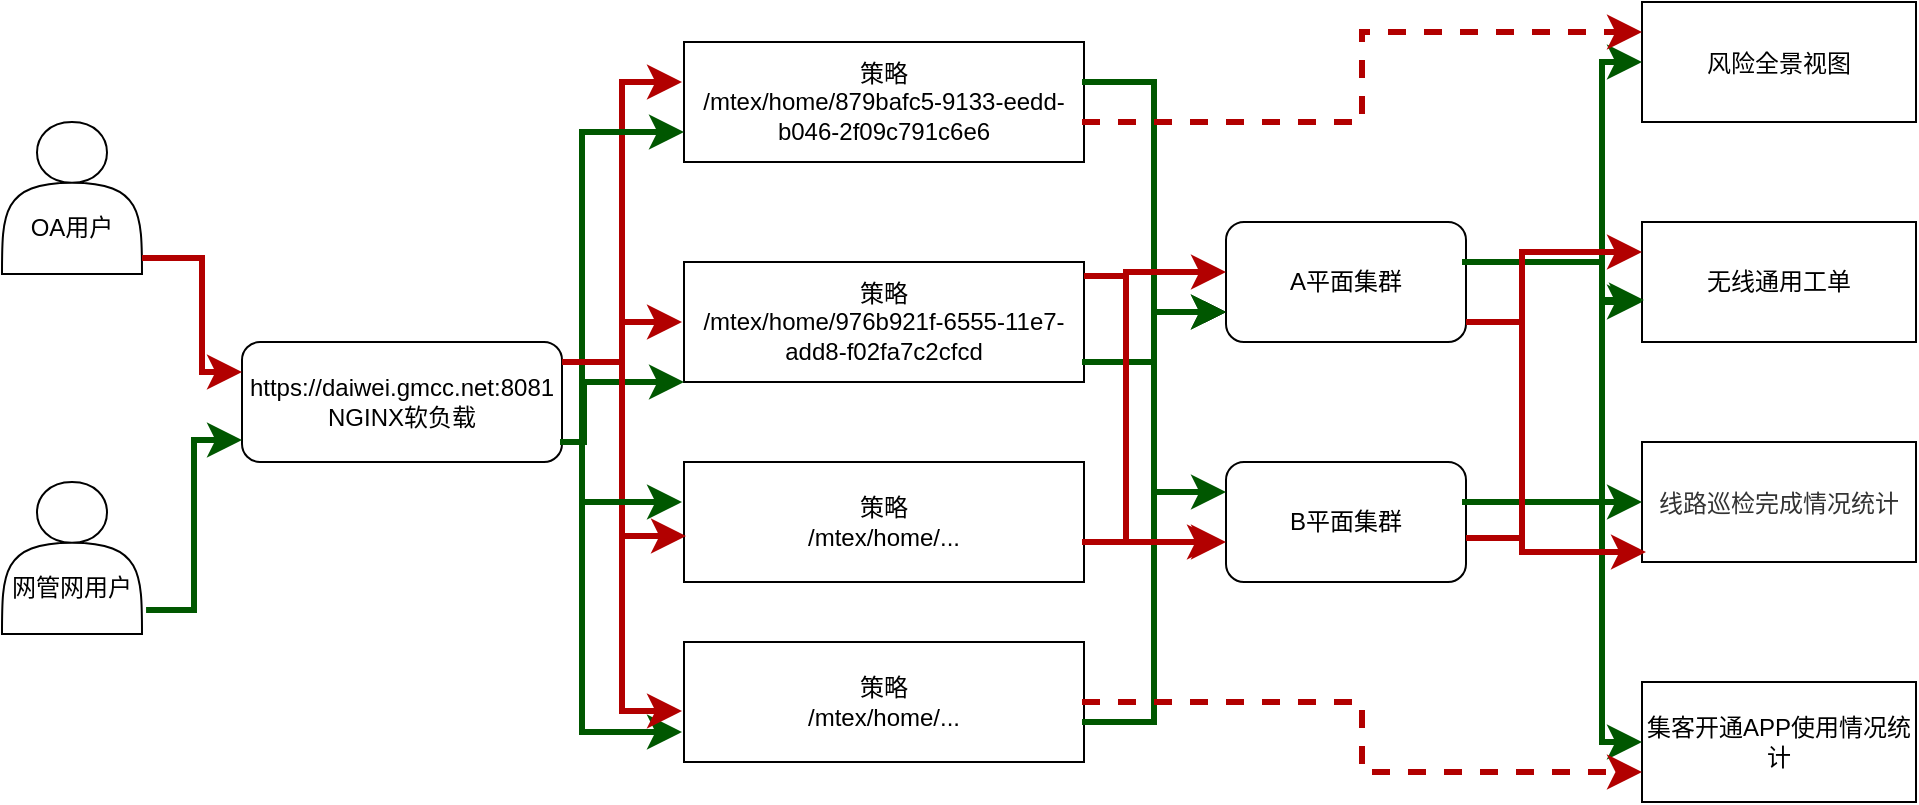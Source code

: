 <mxfile version="24.2.5" type="github">
  <diagram name="Page-1" id="90a13364-a465-7bf4-72fc-28e22215d7a0">
    <mxGraphModel dx="1434" dy="771" grid="1" gridSize="10" guides="1" tooltips="1" connect="1" arrows="1" fold="1" page="1" pageScale="1.5" pageWidth="1169" pageHeight="826" background="none" math="0" shadow="0">
      <root>
        <mxCell id="0" style=";html=1;" />
        <mxCell id="1" style=";html=1;" parent="0" />
        <mxCell id="PmSagH819ou6p5QeZkUR-2" value="&lt;div&gt;&lt;br&gt;&lt;/div&gt;&lt;div&gt;&lt;br&gt;&lt;/div&gt;&lt;div&gt;网管网用户&lt;/div&gt;" style="shape=actor;whiteSpace=wrap;html=1;" vertex="1" parent="1">
          <mxGeometry x="120" y="660" width="70" height="76" as="geometry" />
        </mxCell>
        <mxCell id="PmSagH819ou6p5QeZkUR-3" value="&lt;div&gt;&lt;br&gt;&lt;/div&gt;&lt;div&gt;&lt;br&gt;&lt;/div&gt;&lt;div&gt;OA用户&lt;/div&gt;" style="shape=actor;whiteSpace=wrap;html=1;" vertex="1" parent="1">
          <mxGeometry x="120" y="480" width="70" height="76" as="geometry" />
        </mxCell>
        <mxCell id="PmSagH819ou6p5QeZkUR-5" value="https://daiwei.gmcc.net:8081&lt;div&gt;NGINX软负载&lt;/div&gt;" style="rounded=1;whiteSpace=wrap;html=1;" vertex="1" parent="1">
          <mxGeometry x="240" y="590" width="160" height="60" as="geometry" />
        </mxCell>
        <mxCell id="PmSagH819ou6p5QeZkUR-6" value="策略&lt;div&gt;/mtex/home/879bafc5-9133-eedd-b046-2f09c791c6e6&lt;br&gt;&lt;/div&gt;" style="rounded=0;whiteSpace=wrap;html=1;" vertex="1" parent="1">
          <mxGeometry x="461" y="440" width="200" height="60" as="geometry" />
        </mxCell>
        <mxCell id="PmSagH819ou6p5QeZkUR-10" value="策略&lt;div&gt;/mtex/home/976b921f-6555-11e7-add8-f02fa7c2cfcd&lt;/div&gt;" style="rounded=0;whiteSpace=wrap;html=1;" vertex="1" parent="1">
          <mxGeometry x="461" y="550" width="200" height="60" as="geometry" />
        </mxCell>
        <mxCell id="PmSagH819ou6p5QeZkUR-11" value="策略&lt;div&gt;/mtex/home/...&lt;/div&gt;" style="rounded=0;whiteSpace=wrap;html=1;" vertex="1" parent="1">
          <mxGeometry x="461" y="650" width="200" height="60" as="geometry" />
        </mxCell>
        <mxCell id="PmSagH819ou6p5QeZkUR-12" value="策略&lt;div&gt;/mtex/home/...&lt;/div&gt;" style="rounded=0;whiteSpace=wrap;html=1;" vertex="1" parent="1">
          <mxGeometry x="461" y="740" width="200" height="60" as="geometry" />
        </mxCell>
        <mxCell id="PmSagH819ou6p5QeZkUR-13" value="A平面集群" style="rounded=1;whiteSpace=wrap;html=1;" vertex="1" parent="1">
          <mxGeometry x="732" y="530" width="120" height="60" as="geometry" />
        </mxCell>
        <mxCell id="PmSagH819ou6p5QeZkUR-14" value="B平面集群" style="rounded=1;whiteSpace=wrap;html=1;" vertex="1" parent="1">
          <mxGeometry x="732" y="650" width="120" height="60" as="geometry" />
        </mxCell>
        <mxCell id="PmSagH819ou6p5QeZkUR-17" value="&lt;span style=&quot;font-family: &amp;quot;Microsoft YaHei&amp;quot;, &amp;quot;Helvetica Neue&amp;quot;, Helvetica, Arial, sans-serif; text-align: start; background-color: rgb(255, 255, 255);&quot;&gt;风险全景视图&lt;/span&gt;" style="rounded=0;whiteSpace=wrap;html=1;" vertex="1" parent="1">
          <mxGeometry x="940" y="420" width="137" height="60" as="geometry" />
        </mxCell>
        <mxCell id="PmSagH819ou6p5QeZkUR-18" value="无线通用工单" style="rounded=0;whiteSpace=wrap;html=1;labelBackgroundColor=default;fontColor=default;" vertex="1" parent="1">
          <mxGeometry x="940" y="530" width="137" height="60" as="geometry" />
        </mxCell>
        <mxCell id="PmSagH819ou6p5QeZkUR-19" value="&lt;span style=&quot;color: rgb(51, 51, 51); font-family: &amp;quot;Microsoft YaHei&amp;quot;, &amp;quot;Helvetica Neue&amp;quot;, Helvetica, Arial, sans-serif; text-align: start; background-color: rgb(255, 255, 255);&quot;&gt;线路巡检完成情况统计&lt;/span&gt;" style="rounded=0;whiteSpace=wrap;html=1;" vertex="1" parent="1">
          <mxGeometry x="940" y="640" width="137" height="60" as="geometry" />
        </mxCell>
        <mxCell id="PmSagH819ou6p5QeZkUR-20" value="集客开通APP使用情况统计" style="rounded=0;whiteSpace=wrap;html=1;" vertex="1" parent="1">
          <mxGeometry x="940" y="760" width="137" height="60" as="geometry" />
        </mxCell>
        <mxCell id="PmSagH819ou6p5QeZkUR-28" value="" style="edgeStyle=elbowEdgeStyle;elbow=horizontal;endArrow=classic;html=1;curved=0;rounded=0;endSize=8;startSize=8;entryX=0;entryY=0.25;entryDx=0;entryDy=0;fillColor=#e51400;strokeColor=#B20000;strokeWidth=3;" edge="1" parent="1" target="PmSagH819ou6p5QeZkUR-5">
          <mxGeometry width="50" height="50" relative="1" as="geometry">
            <mxPoint x="190" y="548" as="sourcePoint" />
            <mxPoint x="230" y="620" as="targetPoint" />
            <Array as="points">
              <mxPoint x="220" y="590" />
            </Array>
          </mxGeometry>
        </mxCell>
        <mxCell id="PmSagH819ou6p5QeZkUR-29" value="" style="edgeStyle=elbowEdgeStyle;elbow=horizontal;endArrow=classic;html=1;curved=0;rounded=0;endSize=8;startSize=8;entryX=0;entryY=0.75;entryDx=0;entryDy=0;exitX=1.029;exitY=0.842;exitDx=0;exitDy=0;exitPerimeter=0;fillColor=#008a00;strokeColor=#005700;strokeWidth=3;" edge="1" parent="1" source="PmSagH819ou6p5QeZkUR-2">
          <mxGeometry width="50" height="50" relative="1" as="geometry">
            <mxPoint x="190" y="740" as="sourcePoint" />
            <mxPoint x="240" y="639" as="targetPoint" />
          </mxGeometry>
        </mxCell>
        <mxCell id="PmSagH819ou6p5QeZkUR-30" value="" style="edgeStyle=elbowEdgeStyle;elbow=horizontal;endArrow=classic;html=1;curved=0;rounded=0;endSize=8;startSize=8;fillColor=#e51400;strokeColor=#B20000;strokeWidth=3;" edge="1" parent="1">
          <mxGeometry width="50" height="50" relative="1" as="geometry">
            <mxPoint x="400" y="600" as="sourcePoint" />
            <mxPoint x="460" y="460" as="targetPoint" />
          </mxGeometry>
        </mxCell>
        <mxCell id="PmSagH819ou6p5QeZkUR-31" value="" style="edgeStyle=elbowEdgeStyle;elbow=horizontal;endArrow=classic;html=1;curved=0;rounded=0;endSize=8;startSize=8;fillColor=#e51400;strokeColor=#B20000;strokeWidth=3;" edge="1" parent="1">
          <mxGeometry width="50" height="50" relative="1" as="geometry">
            <mxPoint x="400" y="600" as="sourcePoint" />
            <mxPoint x="460" y="580" as="targetPoint" />
            <Array as="points" />
          </mxGeometry>
        </mxCell>
        <mxCell id="PmSagH819ou6p5QeZkUR-34" value="" style="edgeStyle=elbowEdgeStyle;elbow=horizontal;endArrow=classic;html=1;curved=0;rounded=0;endSize=8;startSize=8;entryX=0.005;entryY=0.617;entryDx=0;entryDy=0;entryPerimeter=0;fillColor=#e51400;strokeColor=#B20000;strokeWidth=3;" edge="1" parent="1" target="PmSagH819ou6p5QeZkUR-11">
          <mxGeometry width="50" height="50" relative="1" as="geometry">
            <mxPoint x="410" y="600" as="sourcePoint" />
            <mxPoint x="460" y="550" as="targetPoint" />
            <Array as="points">
              <mxPoint x="430" y="640" />
            </Array>
          </mxGeometry>
        </mxCell>
        <mxCell id="PmSagH819ou6p5QeZkUR-35" value="" style="edgeStyle=elbowEdgeStyle;elbow=horizontal;endArrow=classic;html=1;curved=0;rounded=0;endSize=8;startSize=8;entryX=0;entryY=0.75;entryDx=0;entryDy=0;fillColor=#008a00;strokeColor=#005700;strokeWidth=3;" edge="1" parent="1">
          <mxGeometry width="50" height="50" relative="1" as="geometry">
            <mxPoint x="399" y="640" as="sourcePoint" />
            <mxPoint x="460" y="785" as="targetPoint" />
            <Array as="points">
              <mxPoint x="410" y="720" />
            </Array>
          </mxGeometry>
        </mxCell>
        <mxCell id="PmSagH819ou6p5QeZkUR-36" value="" style="edgeStyle=elbowEdgeStyle;elbow=horizontal;endArrow=classic;html=1;curved=0;rounded=0;endSize=8;startSize=8;entryX=0;entryY=0.75;entryDx=0;entryDy=0;fillColor=#008a00;strokeColor=#005700;strokeWidth=3;" edge="1" parent="1" target="PmSagH819ou6p5QeZkUR-6">
          <mxGeometry width="50" height="50" relative="1" as="geometry">
            <mxPoint x="400" y="640" as="sourcePoint" />
            <mxPoint x="448" y="490" as="targetPoint" />
            <Array as="points">
              <mxPoint x="410" y="490" />
            </Array>
          </mxGeometry>
        </mxCell>
        <mxCell id="PmSagH819ou6p5QeZkUR-37" value="" style="edgeStyle=elbowEdgeStyle;elbow=horizontal;endArrow=classic;html=1;curved=0;rounded=0;endSize=8;startSize=8;fillColor=#008a00;strokeColor=#005700;strokeWidth=3;" edge="1" parent="1">
          <mxGeometry width="50" height="50" relative="1" as="geometry">
            <mxPoint x="400" y="640" as="sourcePoint" />
            <mxPoint x="461" y="610" as="targetPoint" />
            <Array as="points">
              <mxPoint x="411" y="630" />
            </Array>
          </mxGeometry>
        </mxCell>
        <mxCell id="PmSagH819ou6p5QeZkUR-38" value="" style="edgeStyle=elbowEdgeStyle;elbow=horizontal;endArrow=classic;html=1;curved=0;rounded=0;endSize=8;startSize=8;fillColor=#e51400;strokeColor=#B20000;strokeWidth=3;" edge="1" parent="1">
          <mxGeometry width="50" height="50" relative="1" as="geometry">
            <mxPoint x="400" y="600" as="sourcePoint" />
            <mxPoint x="460" y="774.5" as="targetPoint" />
            <Array as="points">
              <mxPoint x="430" y="704.5" />
            </Array>
          </mxGeometry>
        </mxCell>
        <mxCell id="PmSagH819ou6p5QeZkUR-39" value="" style="edgeStyle=elbowEdgeStyle;elbow=horizontal;endArrow=classic;html=1;curved=0;rounded=0;endSize=8;startSize=8;fillColor=#008a00;strokeColor=#005700;strokeWidth=3;" edge="1" parent="1">
          <mxGeometry width="50" height="50" relative="1" as="geometry">
            <mxPoint x="400" y="640" as="sourcePoint" />
            <mxPoint x="460" y="670" as="targetPoint" />
            <Array as="points">
              <mxPoint x="410" y="660" />
            </Array>
          </mxGeometry>
        </mxCell>
        <mxCell id="PmSagH819ou6p5QeZkUR-45" value="" style="edgeStyle=elbowEdgeStyle;elbow=horizontal;endArrow=classic;html=1;curved=0;rounded=0;endSize=8;startSize=8;entryX=0;entryY=0.75;entryDx=0;entryDy=0;fillColor=#008a00;strokeColor=#005700;strokeWidth=3;" edge="1" parent="1" target="PmSagH819ou6p5QeZkUR-13">
          <mxGeometry width="50" height="50" relative="1" as="geometry">
            <mxPoint x="660" y="460" as="sourcePoint" />
            <mxPoint x="710" y="410" as="targetPoint" />
          </mxGeometry>
        </mxCell>
        <mxCell id="PmSagH819ou6p5QeZkUR-46" value="" style="edgeStyle=elbowEdgeStyle;elbow=horizontal;endArrow=classic;html=1;curved=0;rounded=0;endSize=8;startSize=8;entryX=0;entryY=0.75;entryDx=0;entryDy=0;" edge="1" parent="1" target="PmSagH819ou6p5QeZkUR-13">
          <mxGeometry width="50" height="50" relative="1" as="geometry">
            <mxPoint x="660" y="600" as="sourcePoint" />
            <mxPoint x="730" y="570" as="targetPoint" />
          </mxGeometry>
        </mxCell>
        <mxCell id="PmSagH819ou6p5QeZkUR-48" value="" style="edgeStyle=elbowEdgeStyle;elbow=horizontal;endArrow=classic;html=1;curved=0;rounded=0;endSize=8;startSize=8;entryX=0;entryY=0.75;entryDx=0;entryDy=0;fillColor=#008a00;strokeColor=#005700;strokeWidth=3;" edge="1" parent="1" target="PmSagH819ou6p5QeZkUR-13">
          <mxGeometry width="50" height="50" relative="1" as="geometry">
            <mxPoint x="660" y="780" as="sourcePoint" />
            <mxPoint x="710" y="730" as="targetPoint" />
          </mxGeometry>
        </mxCell>
        <mxCell id="PmSagH819ou6p5QeZkUR-50" value="" style="edgeStyle=elbowEdgeStyle;elbow=horizontal;endArrow=classic;html=1;curved=0;rounded=0;endSize=8;startSize=8;entryX=0;entryY=0.25;entryDx=0;entryDy=0;fillColor=#008a00;strokeColor=#005700;strokeWidth=3;" edge="1" parent="1" target="PmSagH819ou6p5QeZkUR-14">
          <mxGeometry width="50" height="50" relative="1" as="geometry">
            <mxPoint x="660" y="600" as="sourcePoint" />
            <mxPoint x="710" y="550" as="targetPoint" />
          </mxGeometry>
        </mxCell>
        <mxCell id="PmSagH819ou6p5QeZkUR-56" value="" style="edgeStyle=elbowEdgeStyle;elbow=horizontal;endArrow=classic;html=1;curved=0;rounded=0;endSize=8;startSize=8;entryX=0;entryY=0.5;entryDx=0;entryDy=0;fillColor=#008a00;strokeColor=#005700;strokeWidth=3;" edge="1" parent="1" target="PmSagH819ou6p5QeZkUR-17">
          <mxGeometry width="50" height="50" relative="1" as="geometry">
            <mxPoint x="850" y="550" as="sourcePoint" />
            <mxPoint x="900" y="500" as="targetPoint" />
            <Array as="points">
              <mxPoint x="920" y="510" />
            </Array>
          </mxGeometry>
        </mxCell>
        <mxCell id="PmSagH819ou6p5QeZkUR-57" value="" style="edgeStyle=elbowEdgeStyle;elbow=horizontal;endArrow=classic;html=1;curved=0;rounded=0;endSize=8;startSize=8;entryX=0.007;entryY=0.65;entryDx=0;entryDy=0;entryPerimeter=0;fillColor=#008a00;strokeColor=#005700;strokeWidth=3;" edge="1" parent="1" target="PmSagH819ou6p5QeZkUR-18">
          <mxGeometry width="50" height="50" relative="1" as="geometry">
            <mxPoint x="910" y="550" as="sourcePoint" />
            <mxPoint x="935" y="570" as="targetPoint" />
            <Array as="points">
              <mxPoint x="920" y="560" />
            </Array>
          </mxGeometry>
        </mxCell>
        <mxCell id="PmSagH819ou6p5QeZkUR-58" value="" style="edgeStyle=elbowEdgeStyle;elbow=horizontal;endArrow=classic;html=1;curved=0;rounded=0;endSize=8;startSize=8;entryX=0;entryY=0.5;entryDx=0;entryDy=0;fillColor=#008a00;strokeColor=#005700;strokeWidth=3;" edge="1" parent="1" target="PmSagH819ou6p5QeZkUR-19">
          <mxGeometry width="50" height="50" relative="1" as="geometry">
            <mxPoint x="850" y="670" as="sourcePoint" />
            <mxPoint x="900" y="620" as="targetPoint" />
          </mxGeometry>
        </mxCell>
        <mxCell id="PmSagH819ou6p5QeZkUR-59" value="" style="edgeStyle=elbowEdgeStyle;elbow=horizontal;endArrow=classic;html=1;curved=0;rounded=0;endSize=8;startSize=8;fillColor=#008a00;strokeColor=#005700;strokeWidth=3;" edge="1" parent="1">
          <mxGeometry width="50" height="50" relative="1" as="geometry">
            <mxPoint x="900" y="670" as="sourcePoint" />
            <mxPoint x="940" y="570" as="targetPoint" />
          </mxGeometry>
        </mxCell>
        <mxCell id="PmSagH819ou6p5QeZkUR-60" value="" style="edgeStyle=elbowEdgeStyle;elbow=horizontal;endArrow=classic;html=1;curved=0;rounded=0;endSize=8;startSize=8;fillColor=#008a00;strokeColor=#005700;strokeWidth=3;" edge="1" parent="1" target="PmSagH819ou6p5QeZkUR-20">
          <mxGeometry width="50" height="50" relative="1" as="geometry">
            <mxPoint x="860" y="670" as="sourcePoint" />
            <mxPoint x="910" y="620" as="targetPoint" />
            <Array as="points">
              <mxPoint x="920" y="730" />
            </Array>
          </mxGeometry>
        </mxCell>
        <mxCell id="PmSagH819ou6p5QeZkUR-70" value="" style="edgeStyle=elbowEdgeStyle;elbow=horizontal;endArrow=classic;html=1;curved=0;rounded=0;endSize=8;startSize=8;fillColor=#e51400;strokeColor=#B20000;strokeWidth=3;" edge="1" parent="1">
          <mxGeometry width="50" height="50" relative="1" as="geometry">
            <mxPoint x="662" y="690" as="sourcePoint" />
            <mxPoint x="732" y="555" as="targetPoint" />
            <Array as="points">
              <mxPoint x="682" y="625" />
            </Array>
          </mxGeometry>
        </mxCell>
        <mxCell id="PmSagH819ou6p5QeZkUR-71" value="" style="edgeStyle=elbowEdgeStyle;elbow=horizontal;endArrow=classic;html=1;curved=0;rounded=0;endSize=8;startSize=8;fillColor=#e51400;strokeColor=#B20000;strokeWidth=3;" edge="1" parent="1">
          <mxGeometry width="50" height="50" relative="1" as="geometry">
            <mxPoint x="660" y="690" as="sourcePoint" />
            <mxPoint x="730" y="690" as="targetPoint" />
            <Array as="points">
              <mxPoint x="680" y="690" />
            </Array>
          </mxGeometry>
        </mxCell>
        <mxCell id="PmSagH819ou6p5QeZkUR-72" value="" style="edgeStyle=elbowEdgeStyle;elbow=horizontal;endArrow=classic;html=1;curved=0;rounded=0;endSize=8;startSize=8;fillColor=#e51400;strokeColor=#B20000;strokeWidth=3;exitX=1;exitY=0.117;exitDx=0;exitDy=0;exitPerimeter=0;" edge="1" parent="1" source="PmSagH819ou6p5QeZkUR-10">
          <mxGeometry width="50" height="50" relative="1" as="geometry">
            <mxPoint x="670" y="560" as="sourcePoint" />
            <mxPoint x="732" y="690" as="targetPoint" />
            <Array as="points">
              <mxPoint x="682" y="590" />
            </Array>
          </mxGeometry>
        </mxCell>
        <mxCell id="PmSagH819ou6p5QeZkUR-80" value="" style="edgeStyle=elbowEdgeStyle;elbow=horizontal;endArrow=classic;html=1;curved=0;rounded=0;endSize=8;startSize=8;entryX=0;entryY=0.75;entryDx=0;entryDy=0;fillColor=#e51400;strokeColor=#B20000;strokeWidth=3;" edge="1" parent="1">
          <mxGeometry width="50" height="50" relative="1" as="geometry">
            <mxPoint x="852" y="580" as="sourcePoint" />
            <mxPoint x="942" y="695" as="targetPoint" />
            <Array as="points">
              <mxPoint x="880" y="640" />
            </Array>
          </mxGeometry>
        </mxCell>
        <mxCell id="PmSagH819ou6p5QeZkUR-90" value="" style="edgeStyle=elbowEdgeStyle;elbow=horizontal;endArrow=classic;html=1;curved=0;rounded=0;endSize=8;startSize=8;entryX=0;entryY=0.25;entryDx=0;entryDy=0;exitX=1;exitY=0.633;exitDx=0;exitDy=0;exitPerimeter=0;fillColor=#e51400;strokeColor=#B20000;strokeWidth=3;" edge="1" parent="1" source="PmSagH819ou6p5QeZkUR-14" target="PmSagH819ou6p5QeZkUR-18">
          <mxGeometry width="50" height="50" relative="1" as="geometry">
            <mxPoint x="860" y="690" as="sourcePoint" />
            <mxPoint x="900" y="640" as="targetPoint" />
            <Array as="points">
              <mxPoint x="880" y="680" />
              <mxPoint x="880" y="610" />
              <mxPoint x="900" y="620" />
            </Array>
          </mxGeometry>
        </mxCell>
        <mxCell id="PmSagH819ou6p5QeZkUR-91" value="" style="edgeStyle=elbowEdgeStyle;elbow=horizontal;endArrow=classic;html=1;curved=0;rounded=0;endSize=8;startSize=8;entryX=0;entryY=0.25;entryDx=0;entryDy=0;dashed=1;fillColor=#e51400;strokeColor=#B20000;strokeWidth=3;" edge="1" parent="1" target="PmSagH819ou6p5QeZkUR-17">
          <mxGeometry width="50" height="50" relative="1" as="geometry">
            <mxPoint x="660" y="480" as="sourcePoint" />
            <mxPoint x="710" y="430" as="targetPoint" />
          </mxGeometry>
        </mxCell>
        <mxCell id="PmSagH819ou6p5QeZkUR-92" value="" style="edgeStyle=elbowEdgeStyle;elbow=horizontal;endArrow=classic;html=1;curved=0;rounded=0;endSize=8;startSize=8;entryX=0;entryY=0.75;entryDx=0;entryDy=0;fillColor=#e51400;strokeColor=#B20000;strokeWidth=3;dashed=1;" edge="1" parent="1" target="PmSagH819ou6p5QeZkUR-20">
          <mxGeometry width="50" height="50" relative="1" as="geometry">
            <mxPoint x="660" y="770" as="sourcePoint" />
            <mxPoint x="710" y="720" as="targetPoint" />
          </mxGeometry>
        </mxCell>
      </root>
    </mxGraphModel>
  </diagram>
</mxfile>
